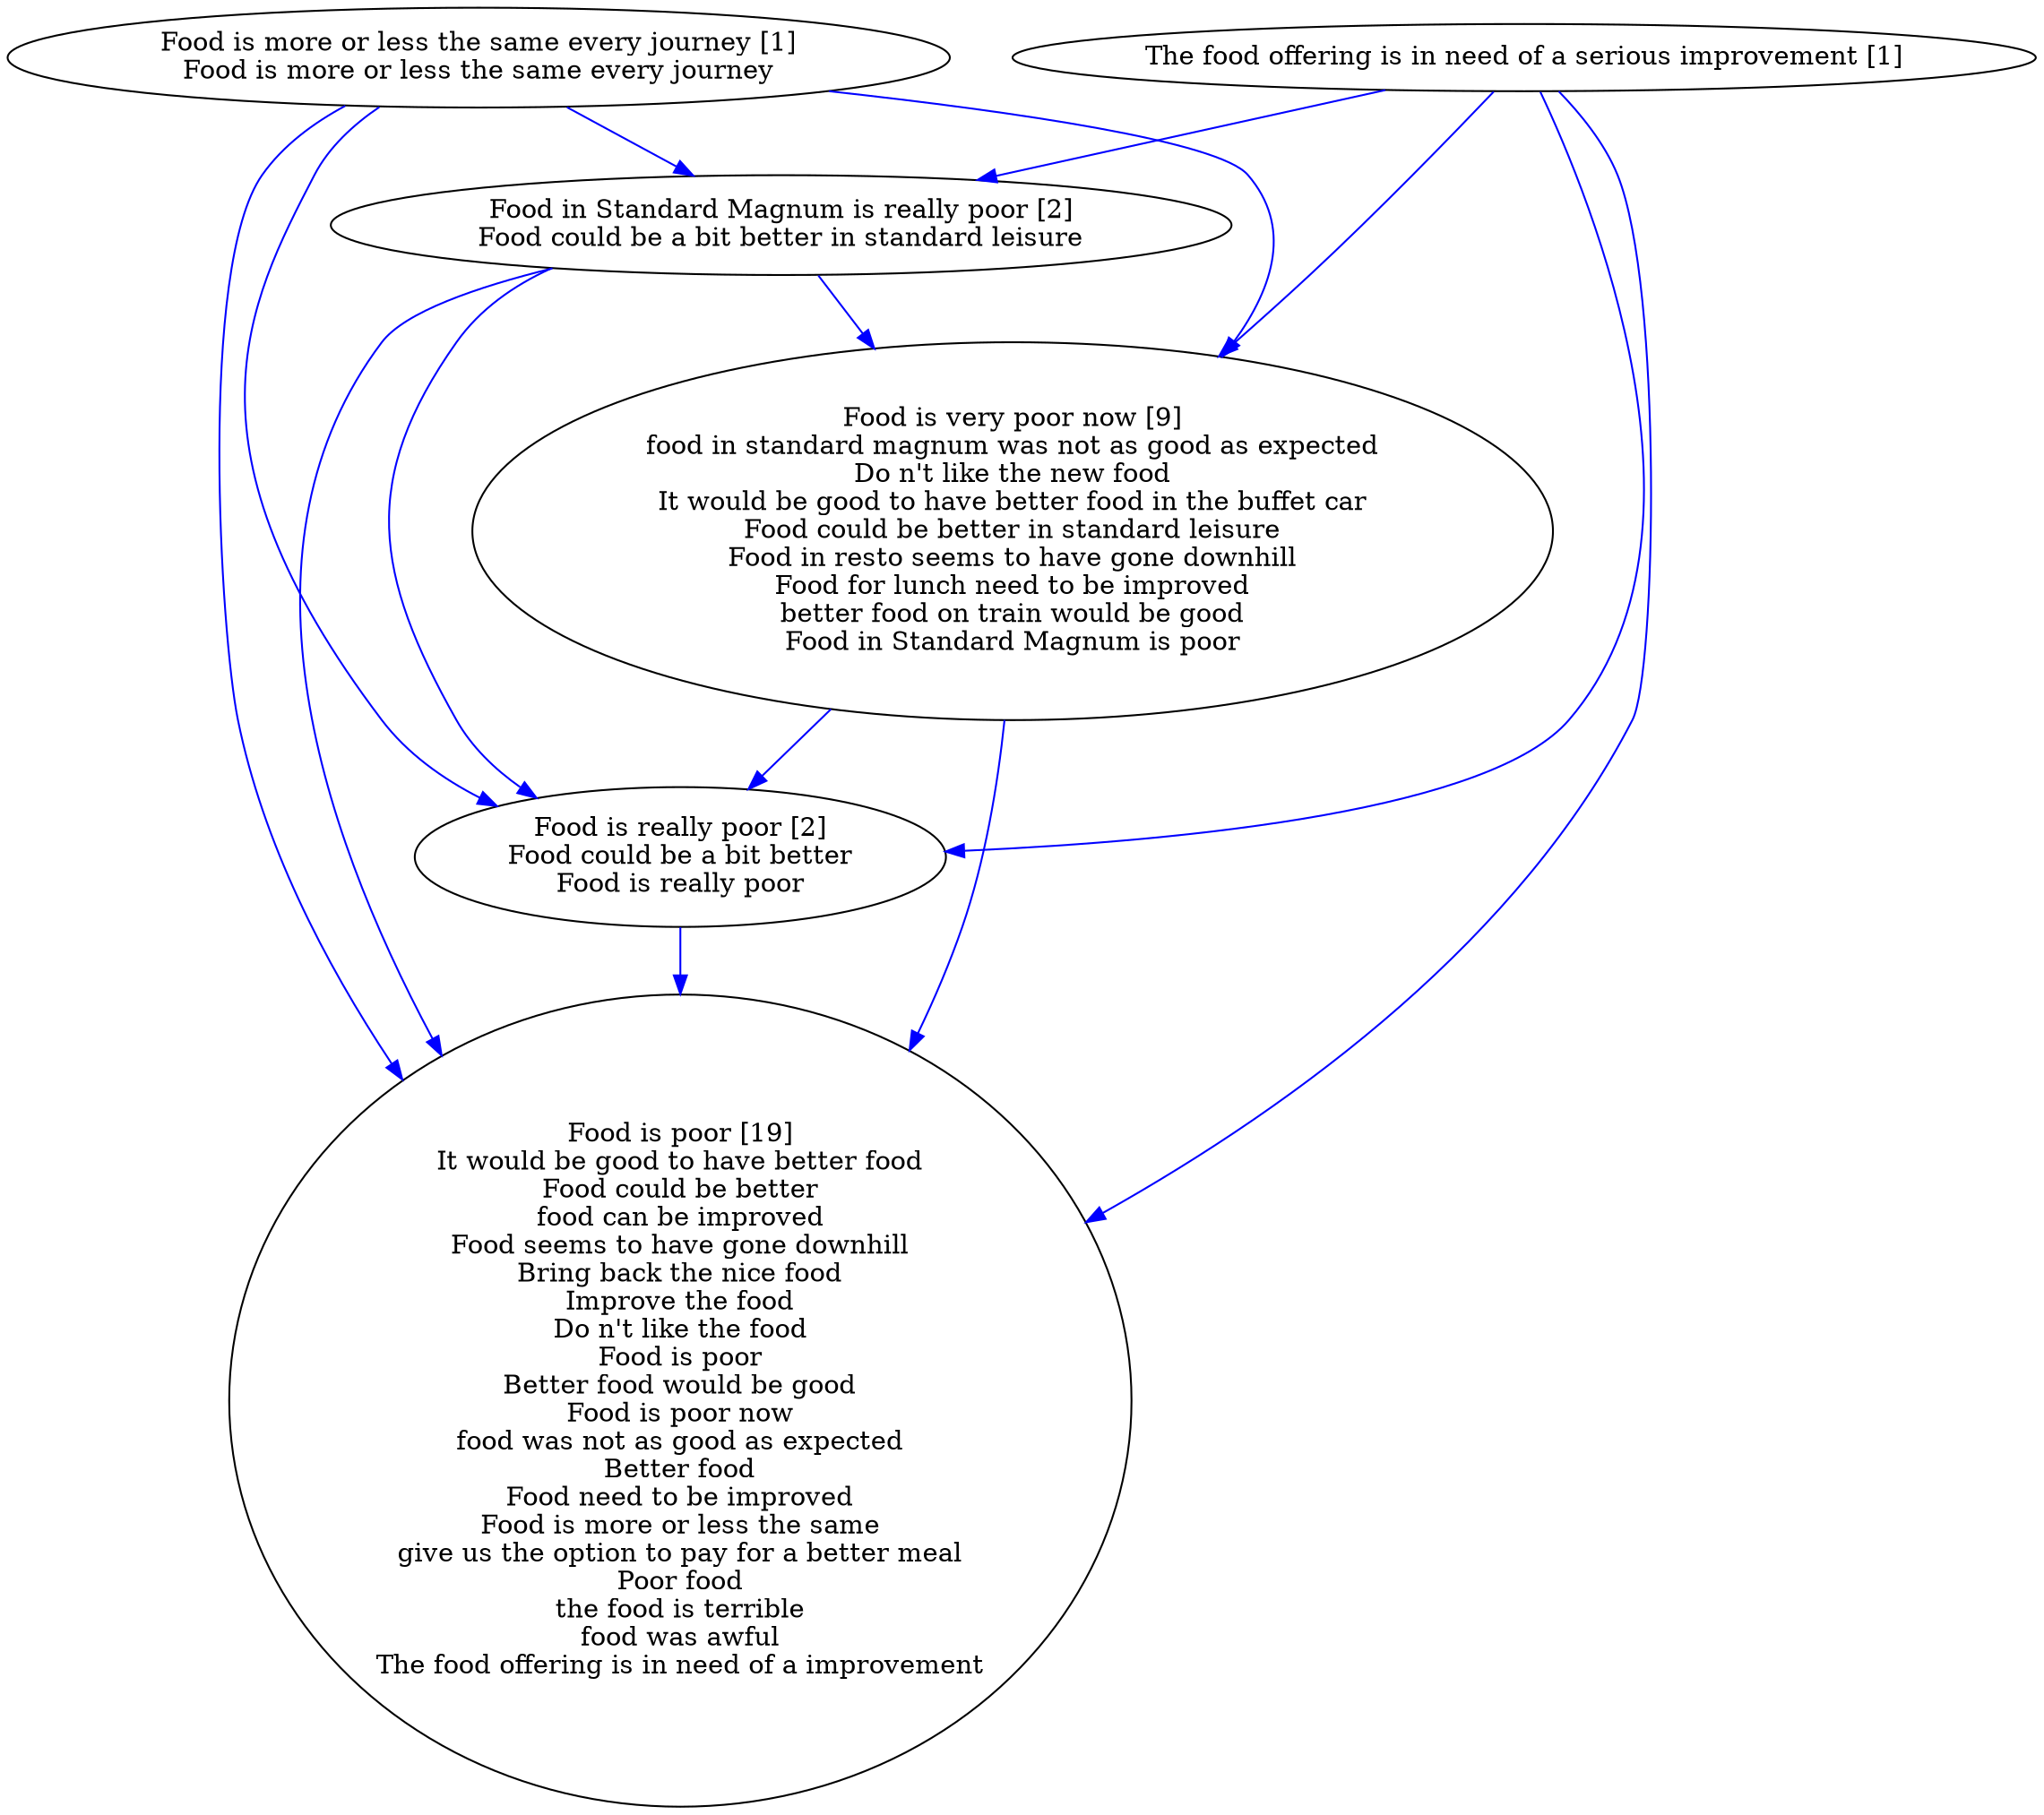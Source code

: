 digraph collapsedGraph {
"Food is very poor now [9]\nfood in standard magnum was not as good as expected\nDo n't like the new food\nIt would be good to have better food in the buffet car\nFood could be better in standard leisure\nFood in resto seems to have gone downhill\nFood for lunch need to be improved\nbetter food on train would be good\nFood in Standard Magnum is poor""Food is really poor [2]\nFood could be a bit better\nFood is really poor""Food in Standard Magnum is really poor [2]\nFood could be a bit better in standard leisure""Food is poor [19]\nIt would be good to have better food\nFood could be better\nfood can be improved\nFood seems to have gone downhill\nBring back the nice food\nImprove the food\nDo n't like the food\nFood is poor\nBetter food would be good\nFood is poor now\nfood was not as good as expected\nBetter food\nFood need to be improved\nFood is more or less the same\ngive us the option to pay for a better meal\nPoor food\nthe food is terrible\nfood was awful\nThe food offering is in need of a improvement""Food is more or less the same every journey [1]\nFood is more or less the same every journey""The food offering is in need of a serious improvement [1]""Food is really poor [2]\nFood could be a bit better\nFood is really poor" -> "Food is poor [19]\nIt would be good to have better food\nFood could be better\nfood can be improved\nFood seems to have gone downhill\nBring back the nice food\nImprove the food\nDo n't like the food\nFood is poor\nBetter food would be good\nFood is poor now\nfood was not as good as expected\nBetter food\nFood need to be improved\nFood is more or less the same\ngive us the option to pay for a better meal\nPoor food\nthe food is terrible\nfood was awful\nThe food offering is in need of a improvement" [color=blue]
"Food is very poor now [9]\nfood in standard magnum was not as good as expected\nDo n't like the new food\nIt would be good to have better food in the buffet car\nFood could be better in standard leisure\nFood in resto seems to have gone downhill\nFood for lunch need to be improved\nbetter food on train would be good\nFood in Standard Magnum is poor" -> "Food is poor [19]\nIt would be good to have better food\nFood could be better\nfood can be improved\nFood seems to have gone downhill\nBring back the nice food\nImprove the food\nDo n't like the food\nFood is poor\nBetter food would be good\nFood is poor now\nfood was not as good as expected\nBetter food\nFood need to be improved\nFood is more or less the same\ngive us the option to pay for a better meal\nPoor food\nthe food is terrible\nfood was awful\nThe food offering is in need of a improvement" [color=blue]
"Food in Standard Magnum is really poor [2]\nFood could be a bit better in standard leisure" -> "Food is poor [19]\nIt would be good to have better food\nFood could be better\nfood can be improved\nFood seems to have gone downhill\nBring back the nice food\nImprove the food\nDo n't like the food\nFood is poor\nBetter food would be good\nFood is poor now\nfood was not as good as expected\nBetter food\nFood need to be improved\nFood is more or less the same\ngive us the option to pay for a better meal\nPoor food\nthe food is terrible\nfood was awful\nThe food offering is in need of a improvement" [color=blue]
"Food in Standard Magnum is really poor [2]\nFood could be a bit better in standard leisure" -> "Food is very poor now [9]\nfood in standard magnum was not as good as expected\nDo n't like the new food\nIt would be good to have better food in the buffet car\nFood could be better in standard leisure\nFood in resto seems to have gone downhill\nFood for lunch need to be improved\nbetter food on train would be good\nFood in Standard Magnum is poor" [color=blue]
"Food in Standard Magnum is really poor [2]\nFood could be a bit better in standard leisure" -> "Food is really poor [2]\nFood could be a bit better\nFood is really poor" [color=blue]
"Food is more or less the same every journey [1]\nFood is more or less the same every journey" -> "Food is poor [19]\nIt would be good to have better food\nFood could be better\nfood can be improved\nFood seems to have gone downhill\nBring back the nice food\nImprove the food\nDo n't like the food\nFood is poor\nBetter food would be good\nFood is poor now\nfood was not as good as expected\nBetter food\nFood need to be improved\nFood is more or less the same\ngive us the option to pay for a better meal\nPoor food\nthe food is terrible\nfood was awful\nThe food offering is in need of a improvement" [color=blue]
"Food is more or less the same every journey [1]\nFood is more or less the same every journey" -> "Food is very poor now [9]\nfood in standard magnum was not as good as expected\nDo n't like the new food\nIt would be good to have better food in the buffet car\nFood could be better in standard leisure\nFood in resto seems to have gone downhill\nFood for lunch need to be improved\nbetter food on train would be good\nFood in Standard Magnum is poor" [color=blue]
"Food is more or less the same every journey [1]\nFood is more or less the same every journey" -> "Food in Standard Magnum is really poor [2]\nFood could be a bit better in standard leisure" [color=blue]
"Food is more or less the same every journey [1]\nFood is more or less the same every journey" -> "Food is really poor [2]\nFood could be a bit better\nFood is really poor" [color=blue]
"The food offering is in need of a serious improvement [1]" -> "Food is very poor now [9]\nfood in standard magnum was not as good as expected\nDo n't like the new food\nIt would be good to have better food in the buffet car\nFood could be better in standard leisure\nFood in resto seems to have gone downhill\nFood for lunch need to be improved\nbetter food on train would be good\nFood in Standard Magnum is poor" [color=blue]
"The food offering is in need of a serious improvement [1]" -> "Food in Standard Magnum is really poor [2]\nFood could be a bit better in standard leisure" [color=blue]
"The food offering is in need of a serious improvement [1]" -> "Food is really poor [2]\nFood could be a bit better\nFood is really poor" [color=blue]
"The food offering is in need of a serious improvement [1]" -> "Food is poor [19]\nIt would be good to have better food\nFood could be better\nfood can be improved\nFood seems to have gone downhill\nBring back the nice food\nImprove the food\nDo n't like the food\nFood is poor\nBetter food would be good\nFood is poor now\nfood was not as good as expected\nBetter food\nFood need to be improved\nFood is more or less the same\ngive us the option to pay for a better meal\nPoor food\nthe food is terrible\nfood was awful\nThe food offering is in need of a improvement" [color=blue]
"Food is very poor now [9]\nfood in standard magnum was not as good as expected\nDo n't like the new food\nIt would be good to have better food in the buffet car\nFood could be better in standard leisure\nFood in resto seems to have gone downhill\nFood for lunch need to be improved\nbetter food on train would be good\nFood in Standard Magnum is poor" -> "Food is really poor [2]\nFood could be a bit better\nFood is really poor" [color=blue]
}